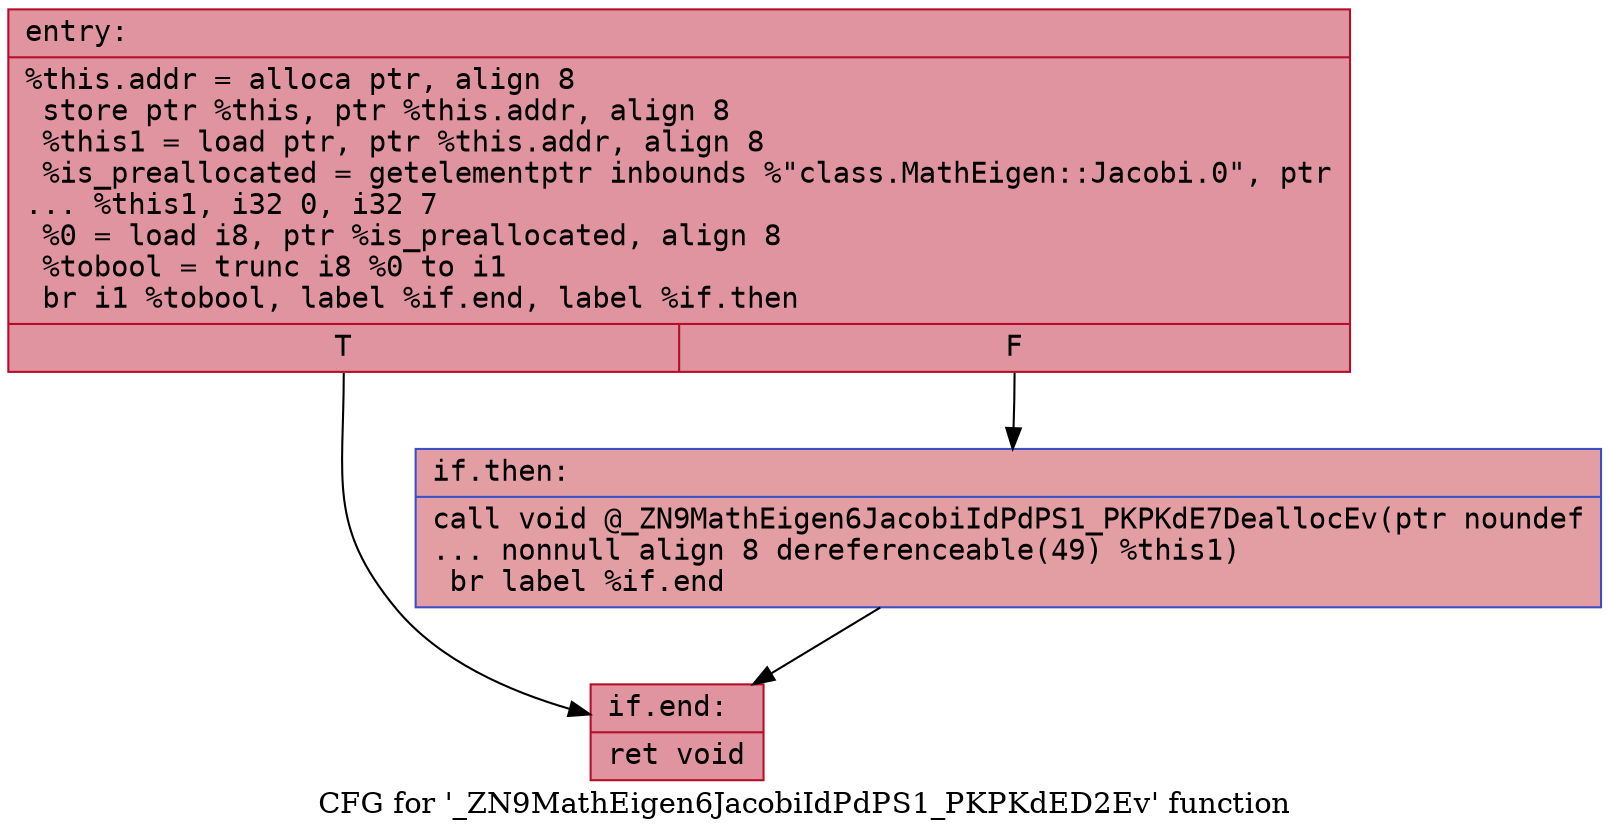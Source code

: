 digraph "CFG for '_ZN9MathEigen6JacobiIdPdPS1_PKPKdED2Ev' function" {
	label="CFG for '_ZN9MathEigen6JacobiIdPdPS1_PKPKdED2Ev' function";

	Node0x56009246bf00 [shape=record,color="#b70d28ff", style=filled, fillcolor="#b70d2870" fontname="Courier",label="{entry:\l|  %this.addr = alloca ptr, align 8\l  store ptr %this, ptr %this.addr, align 8\l  %this1 = load ptr, ptr %this.addr, align 8\l  %is_preallocated = getelementptr inbounds %\"class.MathEigen::Jacobi.0\", ptr\l... %this1, i32 0, i32 7\l  %0 = load i8, ptr %is_preallocated, align 8\l  %tobool = trunc i8 %0 to i1\l  br i1 %tobool, label %if.end, label %if.then\l|{<s0>T|<s1>F}}"];
	Node0x56009246bf00:s0 -> Node0x56009246c2a0[tooltip="entry -> if.end\nProbability 50.00%" ];
	Node0x56009246bf00:s1 -> Node0x56009246c310[tooltip="entry -> if.then\nProbability 50.00%" ];
	Node0x56009246c310 [shape=record,color="#3d50c3ff", style=filled, fillcolor="#be242e70" fontname="Courier",label="{if.then:\l|  call void @_ZN9MathEigen6JacobiIdPdPS1_PKPKdE7DeallocEv(ptr noundef\l... nonnull align 8 dereferenceable(49) %this1)\l  br label %if.end\l}"];
	Node0x56009246c310 -> Node0x56009246c2a0[tooltip="if.then -> if.end\nProbability 100.00%" ];
	Node0x56009246c2a0 [shape=record,color="#b70d28ff", style=filled, fillcolor="#b70d2870" fontname="Courier",label="{if.end:\l|  ret void\l}"];
}
